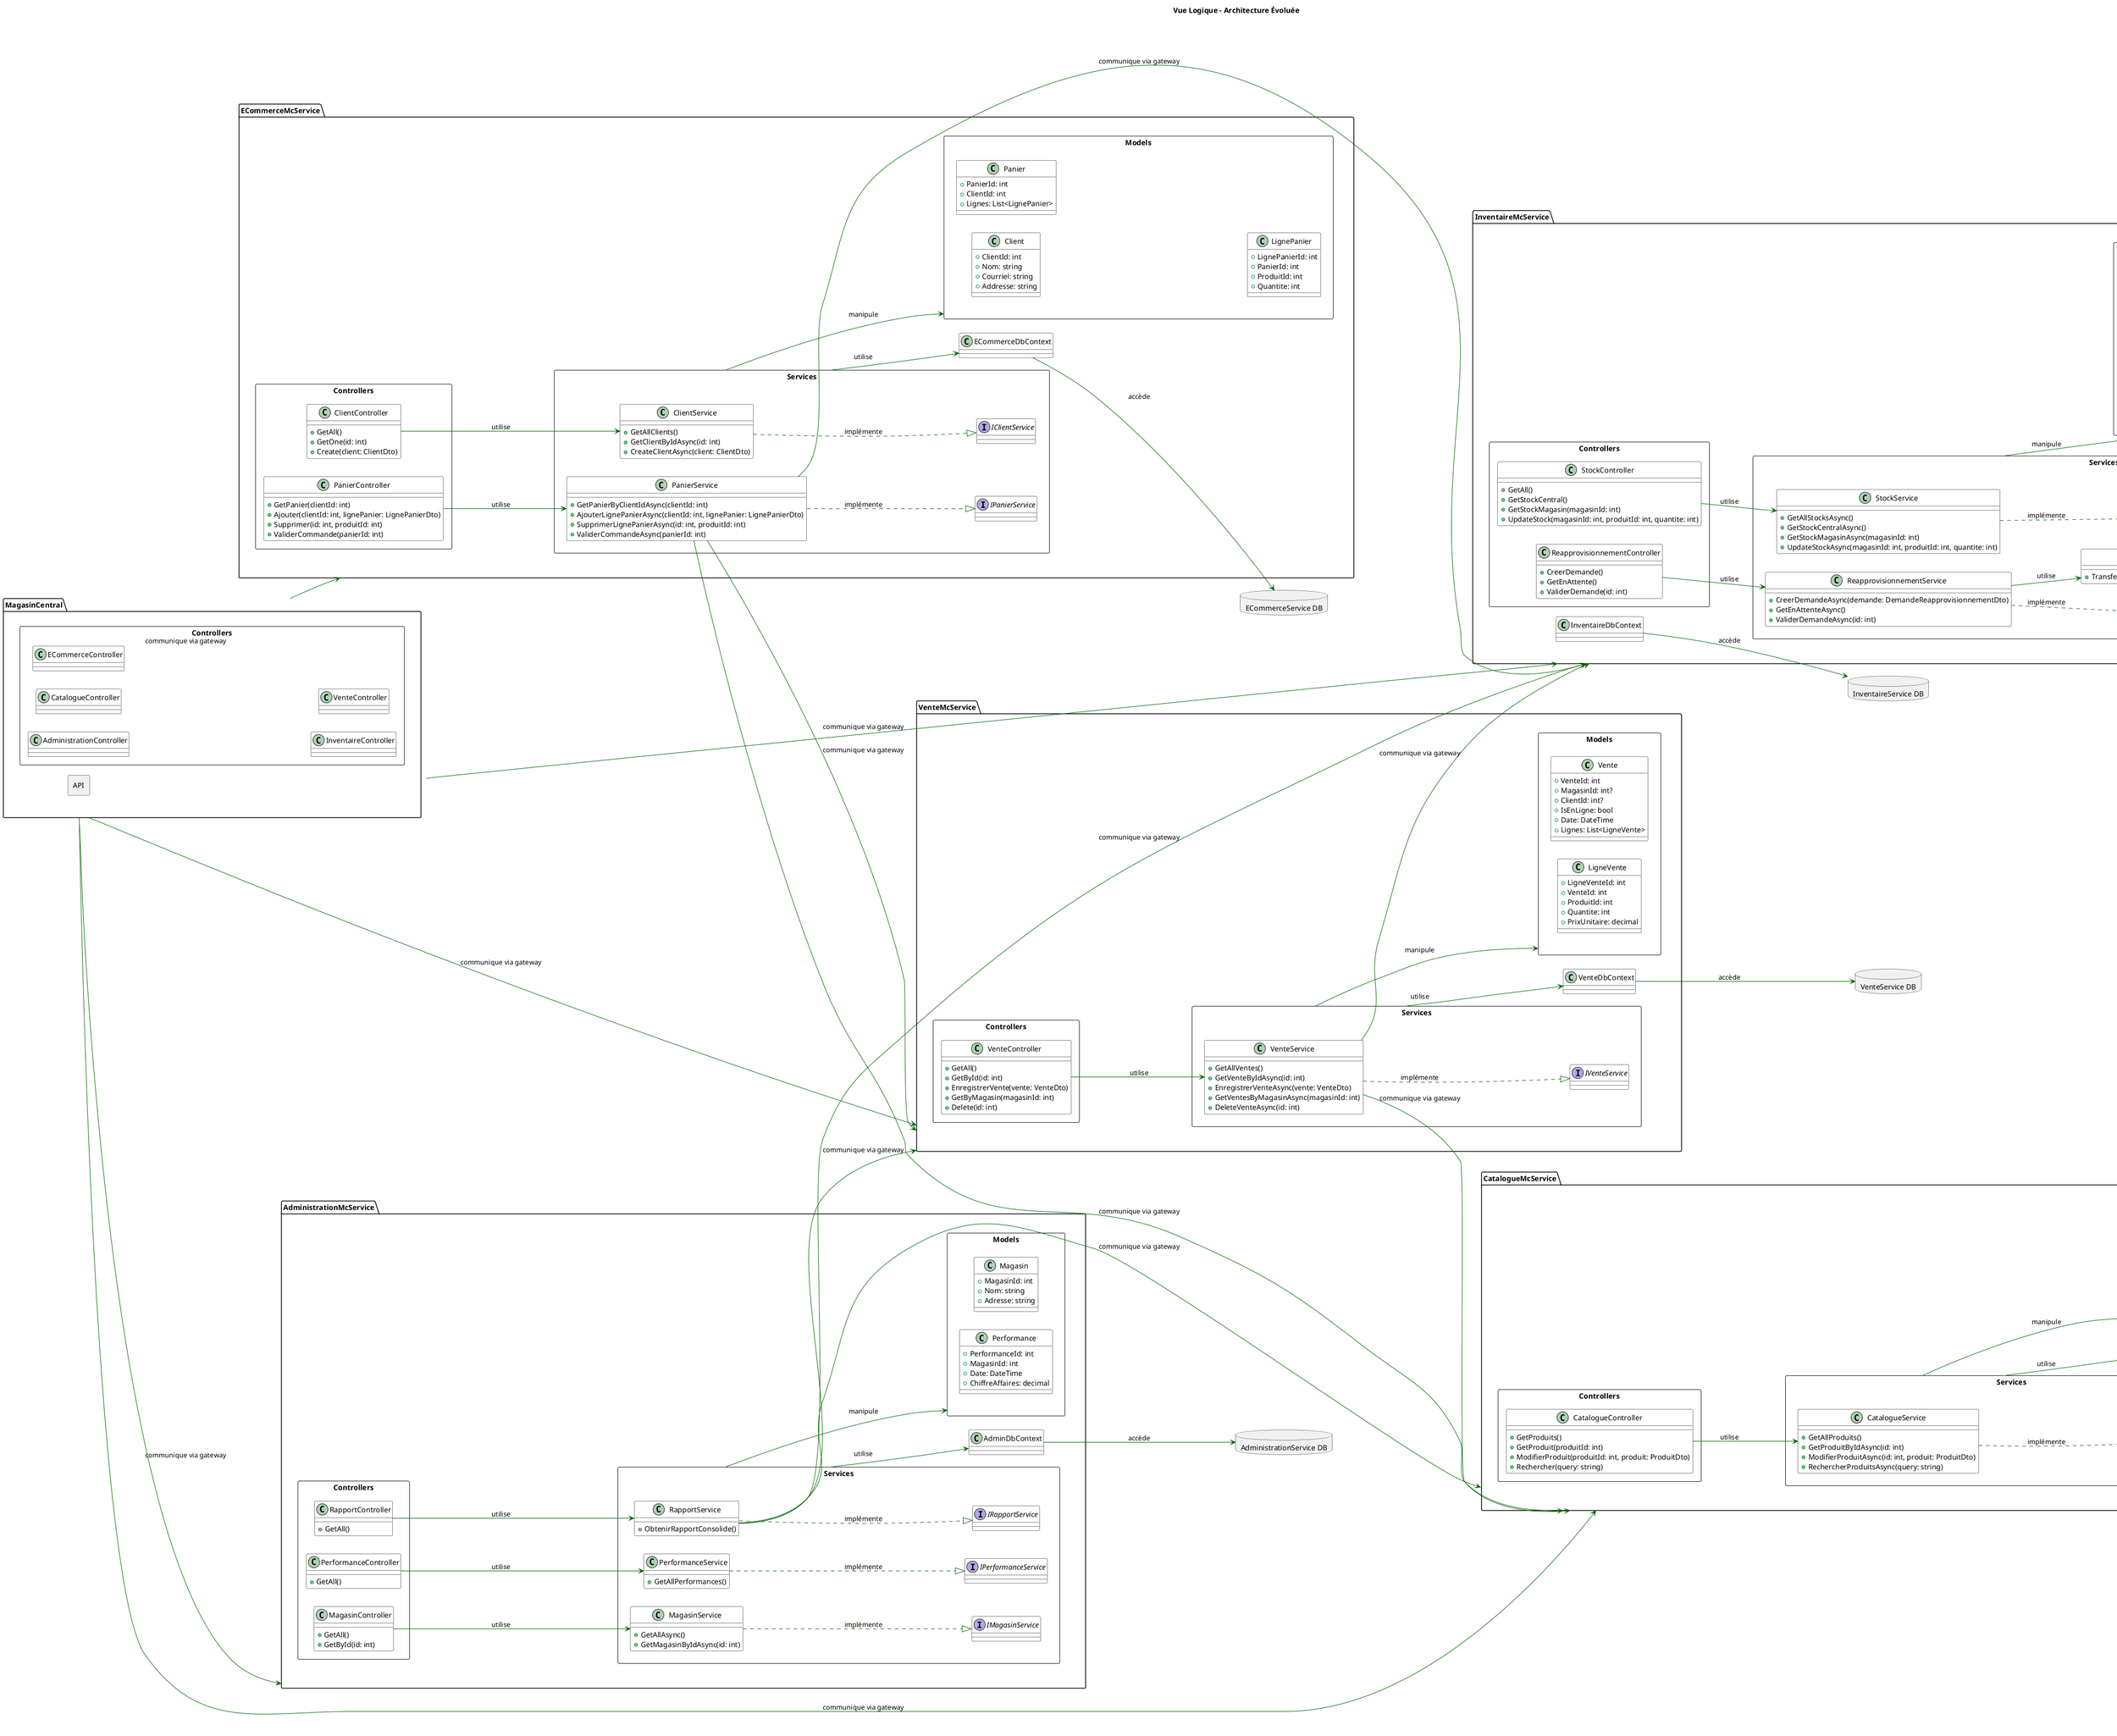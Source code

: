 @startuml "Vue Logique - Microservices"
title Vue Logique - Architecture Évoluée
allowmixing
left to right direction
skinparam class {
  BackgroundColor White
  ArrowColor DarkGreen
  BorderColor Black
}

database "AdministrationService DB" as adminDb

package "AdministrationMcService" as adminMcService {
    rectangle "Controllers" as adminSvcControllers{
        class "MagasinController" as magasinController {
            +GetAll()
            +GetById(id: int)
        }
        class "PerformanceController" as performanceController {
            +GetAll()
        }
        class "RapportController" as rapportController {
            +GetAll()
        }
    }

    class "AdminDbContext" as adminDbContext {
    }

    rectangle "Models" as adminSvcModels {
        class "Magasin" as magasin {
            +MagasinId: int
            +Nom: string
            +Adresse: string
        }
        class "Performance" as performance {
            +PerformanceId: int
            +MagasinId: int
            +Date: DateTime
            +ChiffreAffaires: decimal
        }
    }

    rectangle "Services" as adminSvcServices {
        class "MagasinService" as magasinService {
            +GetAllAsync()
            +GetMagasinByIdAsync(id: int)
        }
        class "PerformanceService" as performanceService {
            +GetAllPerformances()
        }
        class "RapportService" as rapportService {
            +ObtenirRapportConsolide()
        }

        interface "IMagasinService" as iMagasinService {
        }

        interface "IPerformanceService" as iPerformanceService {
        }

        interface "IRapportService" as iRapportService {
        }
    }

    magasinController --> magasinService : utilise
    performanceController --> performanceService : utilise
    rapportController --> rapportService : utilise
    magasinService ..|> iMagasinService : implémente
    performanceService ..|> iPerformanceService : implémente
    rapportService ..|> iRapportService : implémente
    adminSvcServices --> adminDbContext : utilise
    adminDbContext --> adminDb : accède
    adminSvcServices --> adminSvcModels : manipule
}

database "CatalogueService DB" as catalogueDb

package "CatalogueMcService" as catalogueMcService {
    rectangle "Controllers" as catalogueSvcControllers {
        class "CatalogueController" as catalogueController {
            +GetProduits()
            +GetProduit(produitId: int)
            +ModifierProduit(produitId: int, produit: ProduitDto)
            +Rechercher(query: string)
        }
    }

    class "CatalogueDbContext" as catalogueDbContext {
    }

    rectangle "Models" as catalogueSvcModels {
        class "Produit" as produit {
            +ProduitId: int
            +Nom: string
            +Prix: decimal
            +Categorie: string
            +Description: string
        }
    }
    
    rectangle "Services" as catalogueSvcServices {
        class "CatalogueService" as catalogueService {
            +GetAllProduits()
            +GetProduitByIdAsync(id: int)
            +ModifierProduitAsync(id: int, produit: ProduitDto)
            +RechercherProduitsAsync(query: string)
        }

        interface "ICatalogueService" as icatalogueService {
        }
    }

    catalogueController --> catalogueService : utilise
    catalogueService ..|> icatalogueService : implémente
    catalogueSvcServices --> catalogueDbContext : utilise
    catalogueDbContext --> catalogueDb : accède
    catalogueSvcServices --> catalogueSvcModels : manipule
}


database "ECommerceService DB" as eCommerceDb
package "ECommerceMcService" as eCommerceMcService {
    rectangle "Controllers" as eCommerceSvcControllers {
        class "ClientController" as clientController {
            +GetAll()
            +GetOne(id: int)
            +Create(client: ClientDto)
        }

        class "PanierController" as panierController {
            +GetPanier(clientId: int)
            +Ajouter(clientId: int, lignePanier: LignePanierDto)
            +Supprimer(id: int, produitId: int)
            +ValiderCommande(panierId: int)
        }
    }

    class "ECommerceDbContext" as eCommerceDbContext {
    }

    rectangle "Models" as eCommerceSvcModels {
        class "Client" as client {
            +ClientId: int
            +Nom: string
            +Courriel: string
            +Addresse: string
        }
        class "Panier" as panier {
            +PanierId: int
            +ClientId: int
            +Lignes: List<LignePanier>
        }
        class "LignePanier" as lignePanier {
            +LignePanierId: int
            +PanierId: int
            +ProduitId: int
            +Quantite: int
        }
    }

    rectangle "Services" as eCommerceSvcServices {
        class "ClientService" as clientService {
            +GetAllClients()
            +GetClientByIdAsync(id: int)
            +CreateClientAsync(client: ClientDto)
        }
        class "PanierService" as panierService {
            +GetPanierByClientIdAsync(clientId: int)
            +AjouterLignePanierAsync(clientId: int, lignePanier: LignePanierDto)
            +SupprimerLignePanierAsync(id: int, produitId: int)
            +ValiderCommandeAsync(panierId: int)
        }

        interface "IClientService" as iClientService {
        }

        interface "IPanierService" as iPanierService {
        }
    }

    clientController --> clientService : utilise
    panierController --> panierService : utilise
    clientService ..|> iClientService : implémente
    panierService ..|> iPanierService : implémente
    eCommerceSvcServices --> eCommerceDbContext : utilise
    eCommerceDbContext --> eCommerceDb : accède
    eCommerceSvcServices --> eCommerceSvcModels : manipule
}


database "InventaireService DB" as inventaireDb

package "InventaireMcService" as inventaireMcService {
    rectangle "Controllers" as inventaireSvcControllers {
        class "ReapprovisionnementController" as reapproController {
            +CreerDemande()
            +GetEnAttente()
            +ValiderDemande(id: int)
        }

        class "StockController" as stockController {
            +GetAll()
            +GetStockCentral()
            +GetStockMagasin(magasinId: int)
            +UpdateStock(magasinId: int, produitId: int, quantite: int)
        }
    }

    class "InventaireDbContext" as inventaireDbContext {
    }

    rectangle "Models" as inventaireSvcModels {
        class "StockItem" as stockIem {
            +MagasinId: int
            +ProduitId: int
            +Quantite: int
        }

        class "DemandeReapprovisionnement" as demandeReappro {
            +DemandeId: int
            +ProduitId: int
            +MagasinId: int
            +Quantite: int
            +Statut: string
        }
    }

    rectangle "Services" as inventaireSvcServices {
        class "ReapprovisionnementService" as reapproService {
            +CreerDemandeAsync(demande: DemandeReapprovisionnementDto)
            +GetEnAttenteAsync()
            +ValiderDemandeAsync(id: int)
        }

        class "StockService" as stockService {
            +GetAllStocksAsync()
            +GetStockCentralAsync()
            +GetStockMagasinAsync(magasinId: int)
            +UpdateStockAsync(magasinId: int, produitId: int, quantite: int)
        }

        class "InventaireService" as inventaireService {
            +TransfererStock(magasinId: int, produitId: int, quantite: int)
        }

        interface "IReapprovisionnementService" as iReapproService {
        }

        interface "IStockService" as iStockService {
        }

        interface "IInventaireService" as iInventaireService {
        }
    }

    reapproController --> reapproService : utilise
    stockController --> stockService : utilise
    reapproService ..|> iReapproService : implémente
    stockService ..|> iStockService : implémente
    inventaireService ..|> iInventaireService : implémente
    inventaireDbContext --> inventaireDb : accède
    inventaireSvcServices --> inventaireSvcModels : manipule
    reapproService --> inventaireService : utilise
}

database "VenteService DB" as venteDb

package "VenteMcService" as venteMcService {
    rectangle "Controllers" as venteSvcControllers {
        class "VenteController" as venteController {
            +GetAll()
            +GetById(id: int)
            +EnregistrerVente(vente: VenteDto)
            +GetByMagasin(magasinId: int)
            +Delete(id: int)
        }
    }

    class "VenteDbContext" as venteDbContext {
    }

    rectangle "Models" as venteSvcModels {
        class "Vente" as vente {
            +VenteId: int
            +MagasinId: int?
            +ClientId: int?
            +IsEnLigne: bool
            +Date: DateTime
            +Lignes: List<LigneVente>
        }

        class "LigneVente" as ligneVente {
            +LigneVenteId: int
            +VenteId: int
            +ProduitId: int
            +Quantite: int
            +PrixUnitaire: decimal
        }
    }

    rectangle "Services" as venteSvcServices {
        class "VenteService" as venteService {
            +GetAllVentes()
            +GetVenteByIdAsync(id: int)
            +EnregistrerVenteAsync(vente: VenteDto)
            +GetVentesByMagasinAsync(magasinId: int)
            +DeleteVenteAsync(id: int)
        }

        interface "IVenteService" as iVenteService {
        }
    }

    venteController --> venteService : utilise
    venteService ..|> iVenteService : implémente
    venteSvcServices --> venteDbContext : utilise
    venteDbContext --> venteDb : accède
    venteSvcServices --> venteSvcModels : manipule


}

package "MagasinCentral" as clientApp {
    rectangle "Controllers" as clientAppControllers {
        class "AdministrationController" as administrationController {
        }

        class "CatalogueController" as catalogueController {
        }

        class "ECommerceController" as eCommerceController {
        }

        class "InventaireController" as inventaireController {
        }

        class "VenteController" as venteController {
        }
    }

    rectangle "API" as clientApi {

    }
}

rapportService --> inventaireMcService : communique via gateway
rapportService --> catalogueMcService : communique via gateway
rapportService --> venteMcService : communique via gateway

panierService --> inventaireMcService : communique via gateway
panierService --> catalogueMcService : communique via gateway
panierService --> venteMcService : communique via gateway

venteService --> inventaireMcService : communique via gateway
venteService --> catalogueMcService : communique via gateway

clientApp --> inventaireMcService : communique via gateway
clientApp --> catalogueMcService : communique via gateway
clientApp --> eCommerceMcService : communique via gateway
clientApp --> venteMcService : communique via gateway
clientApp --> adminMcService : communique via gateway

@enduml
